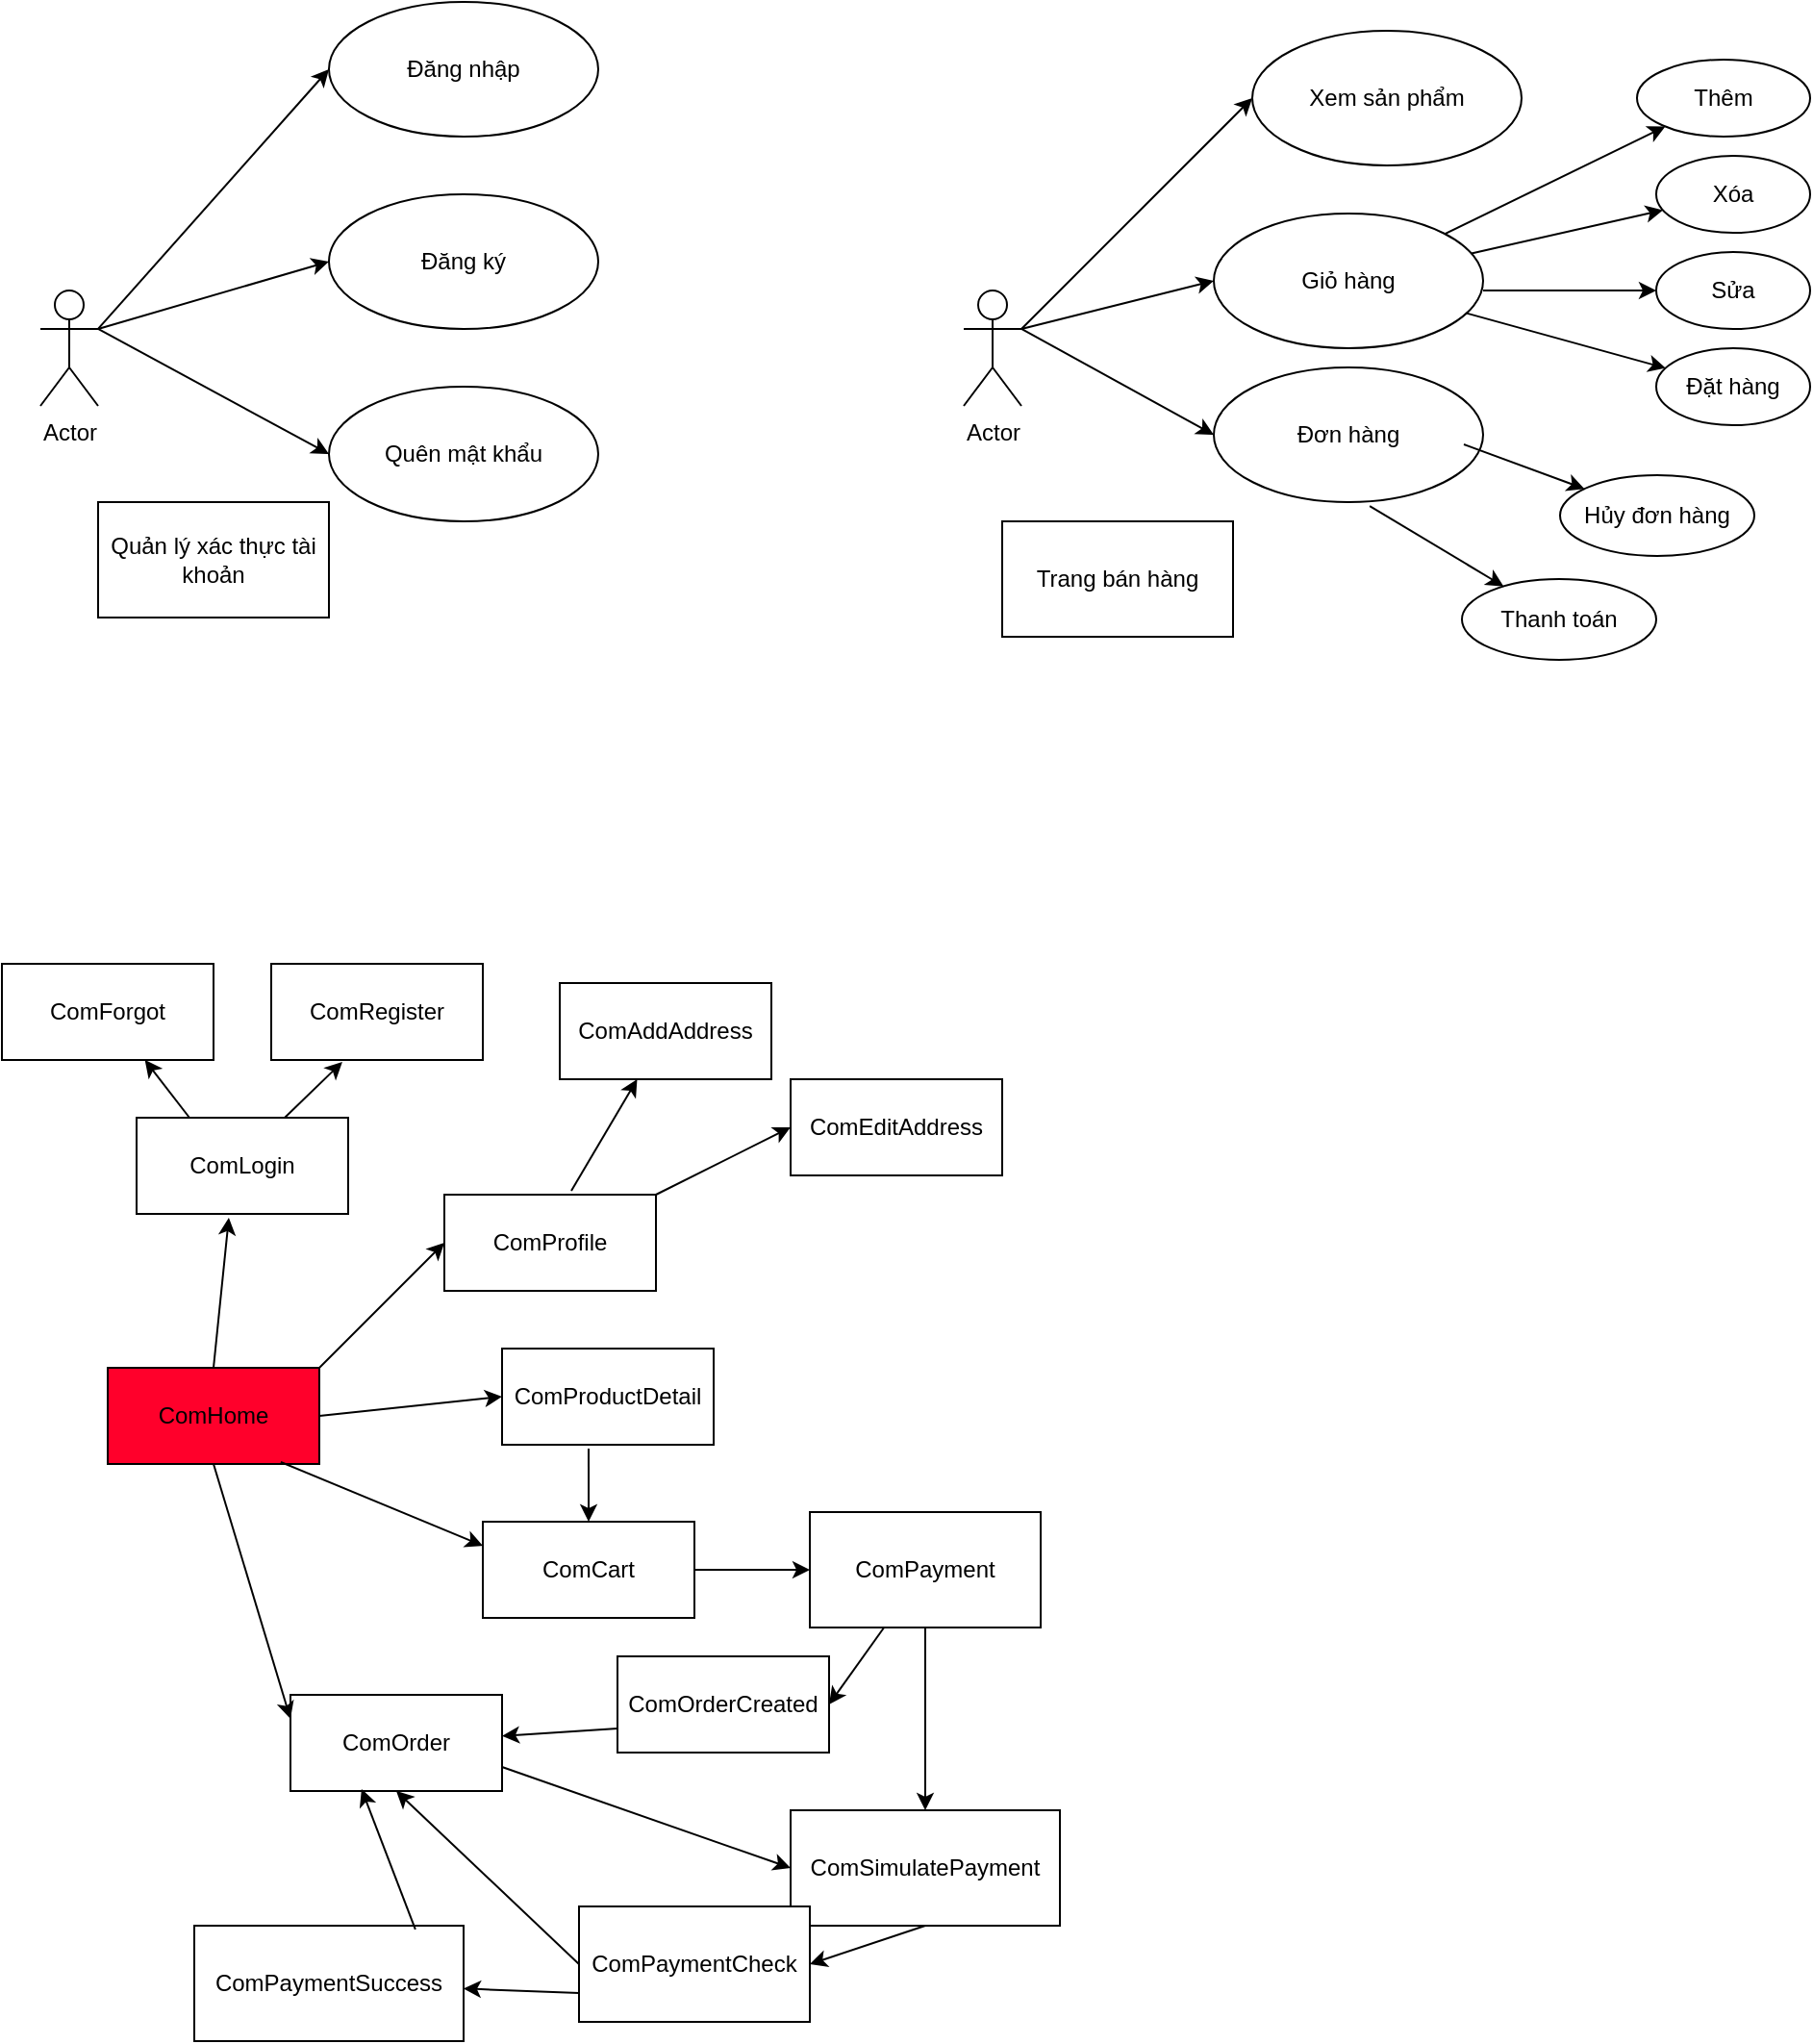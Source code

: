 <mxfile version="21.7.5" type="device">
  <diagram name="Page-1" id="DPJilEHDAmMt7JRsCs2T">
    <mxGraphModel dx="1332" dy="576" grid="1" gridSize="10" guides="1" tooltips="1" connect="1" arrows="1" fold="1" page="1" pageScale="1" pageWidth="850" pageHeight="1100" math="0" shadow="0">
      <root>
        <mxCell id="0" />
        <mxCell id="1" parent="0" />
        <mxCell id="iH9K7TJY_yt6SST-yf82-1" value="Actor" style="shape=umlActor;verticalLabelPosition=bottom;verticalAlign=top;html=1;" parent="1" vertex="1">
          <mxGeometry x="130" y="160" width="30" height="60" as="geometry" />
        </mxCell>
        <mxCell id="iH9K7TJY_yt6SST-yf82-2" value="Đăng nhập" style="ellipse;whiteSpace=wrap;html=1;" parent="1" vertex="1">
          <mxGeometry x="280" y="10" width="140" height="70" as="geometry" />
        </mxCell>
        <mxCell id="iH9K7TJY_yt6SST-yf82-3" value="" style="endArrow=classic;html=1;rounded=0;exitX=1;exitY=0.333;exitDx=0;exitDy=0;exitPerimeter=0;entryX=0;entryY=0.5;entryDx=0;entryDy=0;" parent="1" source="iH9K7TJY_yt6SST-yf82-1" target="iH9K7TJY_yt6SST-yf82-2" edge="1">
          <mxGeometry width="50" height="50" relative="1" as="geometry">
            <mxPoint x="240" y="130" as="sourcePoint" />
            <mxPoint x="290" y="80" as="targetPoint" />
          </mxGeometry>
        </mxCell>
        <mxCell id="iH9K7TJY_yt6SST-yf82-4" value="Đăng ký" style="ellipse;whiteSpace=wrap;html=1;" parent="1" vertex="1">
          <mxGeometry x="280" y="110" width="140" height="70" as="geometry" />
        </mxCell>
        <mxCell id="iH9K7TJY_yt6SST-yf82-5" value="" style="endArrow=classic;html=1;rounded=0;exitX=1;exitY=0.333;exitDx=0;exitDy=0;exitPerimeter=0;entryX=0;entryY=0.5;entryDx=0;entryDy=0;" parent="1" source="iH9K7TJY_yt6SST-yf82-1" target="iH9K7TJY_yt6SST-yf82-4" edge="1">
          <mxGeometry width="50" height="50" relative="1" as="geometry">
            <mxPoint x="180" y="290" as="sourcePoint" />
            <mxPoint x="310" y="190" as="targetPoint" />
          </mxGeometry>
        </mxCell>
        <mxCell id="iH9K7TJY_yt6SST-yf82-6" value="Quên mật khẩu" style="ellipse;whiteSpace=wrap;html=1;" parent="1" vertex="1">
          <mxGeometry x="280" y="210" width="140" height="70" as="geometry" />
        </mxCell>
        <mxCell id="iH9K7TJY_yt6SST-yf82-7" value="" style="endArrow=classic;html=1;rounded=0;exitX=1;exitY=0.333;exitDx=0;exitDy=0;exitPerimeter=0;entryX=0;entryY=0.5;entryDx=0;entryDy=0;" parent="1" source="iH9K7TJY_yt6SST-yf82-1" target="iH9K7TJY_yt6SST-yf82-6" edge="1">
          <mxGeometry width="50" height="50" relative="1" as="geometry">
            <mxPoint x="170" y="270" as="sourcePoint" />
            <mxPoint x="320" y="280" as="targetPoint" />
          </mxGeometry>
        </mxCell>
        <mxCell id="iH9K7TJY_yt6SST-yf82-8" value="Quản lý xác thực tài khoản" style="rounded=0;whiteSpace=wrap;html=1;" parent="1" vertex="1">
          <mxGeometry x="160" y="270" width="120" height="60" as="geometry" />
        </mxCell>
        <mxCell id="iH9K7TJY_yt6SST-yf82-9" value="Actor" style="shape=umlActor;verticalLabelPosition=bottom;verticalAlign=top;html=1;" parent="1" vertex="1">
          <mxGeometry x="610" y="160" width="30" height="60" as="geometry" />
        </mxCell>
        <mxCell id="iH9K7TJY_yt6SST-yf82-10" value="Xem sản phẩm" style="ellipse;whiteSpace=wrap;html=1;" parent="1" vertex="1">
          <mxGeometry x="760" y="25" width="140" height="70" as="geometry" />
        </mxCell>
        <mxCell id="iH9K7TJY_yt6SST-yf82-11" value="" style="endArrow=classic;html=1;rounded=0;exitX=1;exitY=0.333;exitDx=0;exitDy=0;exitPerimeter=0;entryX=0;entryY=0.5;entryDx=0;entryDy=0;" parent="1" source="iH9K7TJY_yt6SST-yf82-9" target="iH9K7TJY_yt6SST-yf82-10" edge="1">
          <mxGeometry width="50" height="50" relative="1" as="geometry">
            <mxPoint x="720" y="130" as="sourcePoint" />
            <mxPoint x="770" y="80" as="targetPoint" />
          </mxGeometry>
        </mxCell>
        <mxCell id="iH9K7TJY_yt6SST-yf82-12" value="Giỏ hàng" style="ellipse;whiteSpace=wrap;html=1;" parent="1" vertex="1">
          <mxGeometry x="740" y="120" width="140" height="70" as="geometry" />
        </mxCell>
        <mxCell id="iH9K7TJY_yt6SST-yf82-13" value="" style="endArrow=classic;html=1;rounded=0;exitX=1;exitY=0.333;exitDx=0;exitDy=0;exitPerimeter=0;entryX=0;entryY=0.5;entryDx=0;entryDy=0;" parent="1" source="iH9K7TJY_yt6SST-yf82-9" target="iH9K7TJY_yt6SST-yf82-12" edge="1">
          <mxGeometry width="50" height="50" relative="1" as="geometry">
            <mxPoint x="660" y="290" as="sourcePoint" />
            <mxPoint x="790" y="190" as="targetPoint" />
          </mxGeometry>
        </mxCell>
        <mxCell id="iH9K7TJY_yt6SST-yf82-14" value="Đơn hàng" style="ellipse;whiteSpace=wrap;html=1;" parent="1" vertex="1">
          <mxGeometry x="740" y="200" width="140" height="70" as="geometry" />
        </mxCell>
        <mxCell id="iH9K7TJY_yt6SST-yf82-15" value="" style="endArrow=classic;html=1;rounded=0;exitX=1;exitY=0.333;exitDx=0;exitDy=0;exitPerimeter=0;entryX=0;entryY=0.5;entryDx=0;entryDy=0;" parent="1" source="iH9K7TJY_yt6SST-yf82-9" target="iH9K7TJY_yt6SST-yf82-14" edge="1">
          <mxGeometry width="50" height="50" relative="1" as="geometry">
            <mxPoint x="650" y="270" as="sourcePoint" />
            <mxPoint x="800" y="280" as="targetPoint" />
          </mxGeometry>
        </mxCell>
        <mxCell id="iH9K7TJY_yt6SST-yf82-16" value="Trang bán hàng" style="rounded=0;whiteSpace=wrap;html=1;" parent="1" vertex="1">
          <mxGeometry x="630" y="280" width="120" height="60" as="geometry" />
        </mxCell>
        <mxCell id="iH9K7TJY_yt6SST-yf82-17" value="" style="endArrow=classic;html=1;rounded=0;" parent="1" source="iH9K7TJY_yt6SST-yf82-12" target="iH9K7TJY_yt6SST-yf82-18" edge="1">
          <mxGeometry width="50" height="50" relative="1" as="geometry">
            <mxPoint x="900" y="120" as="sourcePoint" />
            <mxPoint x="950" y="70" as="targetPoint" />
          </mxGeometry>
        </mxCell>
        <mxCell id="iH9K7TJY_yt6SST-yf82-18" value="Thêm" style="ellipse;whiteSpace=wrap;html=1;" parent="1" vertex="1">
          <mxGeometry x="960" y="40" width="90" height="40" as="geometry" />
        </mxCell>
        <mxCell id="iH9K7TJY_yt6SST-yf82-19" value="" style="endArrow=classic;html=1;rounded=0;" parent="1" source="iH9K7TJY_yt6SST-yf82-12" target="iH9K7TJY_yt6SST-yf82-20" edge="1">
          <mxGeometry width="50" height="50" relative="1" as="geometry">
            <mxPoint x="920" y="210" as="sourcePoint" />
            <mxPoint x="1005" y="146" as="targetPoint" />
          </mxGeometry>
        </mxCell>
        <mxCell id="iH9K7TJY_yt6SST-yf82-20" value="Xóa" style="ellipse;whiteSpace=wrap;html=1;" parent="1" vertex="1">
          <mxGeometry x="970" y="90" width="80" height="40" as="geometry" />
        </mxCell>
        <mxCell id="iH9K7TJY_yt6SST-yf82-21" value="" style="endArrow=classic;html=1;rounded=0;" parent="1" target="iH9K7TJY_yt6SST-yf82-22" edge="1">
          <mxGeometry width="50" height="50" relative="1" as="geometry">
            <mxPoint x="880" y="160" as="sourcePoint" />
            <mxPoint x="1001" y="175.5" as="targetPoint" />
          </mxGeometry>
        </mxCell>
        <mxCell id="iH9K7TJY_yt6SST-yf82-22" value="Sửa" style="ellipse;whiteSpace=wrap;html=1;" parent="1" vertex="1">
          <mxGeometry x="970" y="140" width="80" height="40" as="geometry" />
        </mxCell>
        <mxCell id="iH9K7TJY_yt6SST-yf82-23" value="" style="endArrow=classic;html=1;rounded=0;" parent="1" source="iH9K7TJY_yt6SST-yf82-12" target="iH9K7TJY_yt6SST-yf82-24" edge="1">
          <mxGeometry width="50" height="50" relative="1" as="geometry">
            <mxPoint x="880" y="210" as="sourcePoint" />
            <mxPoint x="1001" y="225.5" as="targetPoint" />
          </mxGeometry>
        </mxCell>
        <mxCell id="iH9K7TJY_yt6SST-yf82-24" value="Đặt hàng" style="ellipse;whiteSpace=wrap;html=1;" parent="1" vertex="1">
          <mxGeometry x="970" y="190" width="80" height="40" as="geometry" />
        </mxCell>
        <mxCell id="iH9K7TJY_yt6SST-yf82-25" value="" style="endArrow=classic;html=1;rounded=0;" parent="1" target="iH9K7TJY_yt6SST-yf82-26" edge="1">
          <mxGeometry width="50" height="50" relative="1" as="geometry">
            <mxPoint x="870" y="240" as="sourcePoint" />
            <mxPoint x="980" y="283.5" as="targetPoint" />
          </mxGeometry>
        </mxCell>
        <mxCell id="iH9K7TJY_yt6SST-yf82-26" value="Hủy đơn hàng" style="ellipse;whiteSpace=wrap;html=1;" parent="1" vertex="1">
          <mxGeometry x="920" y="256" width="101" height="42" as="geometry" />
        </mxCell>
        <mxCell id="iH9K7TJY_yt6SST-yf82-27" value="" style="endArrow=classic;html=1;rounded=0;exitX=0.579;exitY=1.029;exitDx=0;exitDy=0;exitPerimeter=0;" parent="1" source="iH9K7TJY_yt6SST-yf82-14" target="iH9K7TJY_yt6SST-yf82-28" edge="1">
          <mxGeometry width="50" height="50" relative="1" as="geometry">
            <mxPoint x="790" y="280" as="sourcePoint" />
            <mxPoint x="907.94" y="333.5" as="targetPoint" />
          </mxGeometry>
        </mxCell>
        <mxCell id="iH9K7TJY_yt6SST-yf82-28" value="Thanh toán" style="ellipse;whiteSpace=wrap;html=1;" parent="1" vertex="1">
          <mxGeometry x="869" y="310" width="101" height="42" as="geometry" />
        </mxCell>
        <mxCell id="iH9K7TJY_yt6SST-yf82-29" value="ComHome" style="html=1;whiteSpace=wrap;fillColor=#FF002B;" parent="1" vertex="1">
          <mxGeometry x="165" y="720" width="110" height="50" as="geometry" />
        </mxCell>
        <mxCell id="iH9K7TJY_yt6SST-yf82-30" value="ComLogin" style="html=1;whiteSpace=wrap;" parent="1" vertex="1">
          <mxGeometry x="180" y="590" width="110" height="50" as="geometry" />
        </mxCell>
        <mxCell id="iH9K7TJY_yt6SST-yf82-31" value="ComRegister" style="html=1;whiteSpace=wrap;" parent="1" vertex="1">
          <mxGeometry x="250" y="510" width="110" height="50" as="geometry" />
        </mxCell>
        <mxCell id="iH9K7TJY_yt6SST-yf82-32" value="ComForgot" style="html=1;whiteSpace=wrap;" parent="1" vertex="1">
          <mxGeometry x="110" y="510" width="110" height="50" as="geometry" />
        </mxCell>
        <mxCell id="iH9K7TJY_yt6SST-yf82-33" value="" style="endArrow=classic;html=1;rounded=0;exitX=0.5;exitY=0;exitDx=0;exitDy=0;entryX=0.436;entryY=1.04;entryDx=0;entryDy=0;entryPerimeter=0;" parent="1" source="iH9K7TJY_yt6SST-yf82-29" target="iH9K7TJY_yt6SST-yf82-30" edge="1">
          <mxGeometry width="50" height="50" relative="1" as="geometry">
            <mxPoint x="250" y="710" as="sourcePoint" />
            <mxPoint x="300" y="660" as="targetPoint" />
          </mxGeometry>
        </mxCell>
        <mxCell id="iH9K7TJY_yt6SST-yf82-34" value="" style="endArrow=classic;html=1;rounded=0;exitX=0.7;exitY=0;exitDx=0;exitDy=0;exitPerimeter=0;entryX=0.336;entryY=1.02;entryDx=0;entryDy=0;entryPerimeter=0;" parent="1" source="iH9K7TJY_yt6SST-yf82-30" target="iH9K7TJY_yt6SST-yf82-31" edge="1">
          <mxGeometry width="50" height="50" relative="1" as="geometry">
            <mxPoint x="370" y="572" as="sourcePoint" />
            <mxPoint x="420" y="500" as="targetPoint" />
          </mxGeometry>
        </mxCell>
        <mxCell id="iH9K7TJY_yt6SST-yf82-35" value="" style="endArrow=classic;html=1;rounded=0;exitX=0.25;exitY=0;exitDx=0;exitDy=0;" parent="1" source="iH9K7TJY_yt6SST-yf82-30" target="iH9K7TJY_yt6SST-yf82-32" edge="1">
          <mxGeometry width="50" height="50" relative="1" as="geometry">
            <mxPoint x="382" y="600" as="sourcePoint" />
            <mxPoint x="437" y="541" as="targetPoint" />
          </mxGeometry>
        </mxCell>
        <mxCell id="iH9K7TJY_yt6SST-yf82-36" value="ComCart" style="html=1;whiteSpace=wrap;" parent="1" vertex="1">
          <mxGeometry x="360" y="800" width="110" height="50" as="geometry" />
        </mxCell>
        <mxCell id="iH9K7TJY_yt6SST-yf82-37" value="" style="endArrow=classic;html=1;rounded=0;exitX=0.818;exitY=0.98;exitDx=0;exitDy=0;exitPerimeter=0;entryX=0;entryY=0.25;entryDx=0;entryDy=0;" parent="1" source="iH9K7TJY_yt6SST-yf82-29" target="iH9K7TJY_yt6SST-yf82-36" edge="1">
          <mxGeometry width="50" height="50" relative="1" as="geometry">
            <mxPoint x="270" y="890" as="sourcePoint" />
            <mxPoint x="325" y="850" as="targetPoint" />
          </mxGeometry>
        </mxCell>
        <mxCell id="iH9K7TJY_yt6SST-yf82-38" value="" style="endArrow=classic;html=1;rounded=0;exitX=1;exitY=0.5;exitDx=0;exitDy=0;entryX=0;entryY=0.5;entryDx=0;entryDy=0;" parent="1" source="iH9K7TJY_yt6SST-yf82-29" target="iH9K7TJY_yt6SST-yf82-39" edge="1">
          <mxGeometry width="50" height="50" relative="1" as="geometry">
            <mxPoint x="295" y="739.5" as="sourcePoint" />
            <mxPoint x="370" y="730" as="targetPoint" />
          </mxGeometry>
        </mxCell>
        <mxCell id="iH9K7TJY_yt6SST-yf82-39" value="ComProductDetail" style="html=1;whiteSpace=wrap;" parent="1" vertex="1">
          <mxGeometry x="370" y="710" width="110" height="50" as="geometry" />
        </mxCell>
        <mxCell id="iH9K7TJY_yt6SST-yf82-40" value="ComOrder" style="html=1;whiteSpace=wrap;" parent="1" vertex="1">
          <mxGeometry x="260" y="890" width="110" height="50" as="geometry" />
        </mxCell>
        <mxCell id="iH9K7TJY_yt6SST-yf82-41" value="" style="endArrow=classic;html=1;rounded=0;exitX=0.5;exitY=1;exitDx=0;exitDy=0;entryX=0;entryY=0.25;entryDx=0;entryDy=0;" parent="1" source="iH9K7TJY_yt6SST-yf82-29" target="iH9K7TJY_yt6SST-yf82-40" edge="1">
          <mxGeometry width="50" height="50" relative="1" as="geometry">
            <mxPoint x="245" y="830" as="sourcePoint" />
            <mxPoint x="310" y="931" as="targetPoint" />
          </mxGeometry>
        </mxCell>
        <mxCell id="iH9K7TJY_yt6SST-yf82-42" value="" style="endArrow=classic;html=1;rounded=0;exitX=1;exitY=0;exitDx=0;exitDy=0;entryX=0;entryY=0.5;entryDx=0;entryDy=0;" parent="1" source="iH9K7TJY_yt6SST-yf82-29" target="iH9K7TJY_yt6SST-yf82-43" edge="1">
          <mxGeometry width="50" height="50" relative="1" as="geometry">
            <mxPoint x="240" y="680" as="sourcePoint" />
            <mxPoint x="330" y="640" as="targetPoint" />
          </mxGeometry>
        </mxCell>
        <mxCell id="iH9K7TJY_yt6SST-yf82-43" value="ComProfile" style="html=1;whiteSpace=wrap;" parent="1" vertex="1">
          <mxGeometry x="340" y="630" width="110" height="50" as="geometry" />
        </mxCell>
        <mxCell id="iH9K7TJY_yt6SST-yf82-44" value="" style="endArrow=classic;html=1;rounded=0;exitX=0.6;exitY=-0.04;exitDx=0;exitDy=0;exitPerimeter=0;" parent="1" source="iH9K7TJY_yt6SST-yf82-43" target="iH9K7TJY_yt6SST-yf82-45" edge="1">
          <mxGeometry width="50" height="50" relative="1" as="geometry">
            <mxPoint x="410" y="620" as="sourcePoint" />
            <mxPoint x="460" y="570" as="targetPoint" />
          </mxGeometry>
        </mxCell>
        <mxCell id="iH9K7TJY_yt6SST-yf82-45" value="ComAddAddress" style="html=1;whiteSpace=wrap;" parent="1" vertex="1">
          <mxGeometry x="400" y="520" width="110" height="50" as="geometry" />
        </mxCell>
        <mxCell id="iH9K7TJY_yt6SST-yf82-46" value="ComEditAddress" style="html=1;whiteSpace=wrap;" parent="1" vertex="1">
          <mxGeometry x="520" y="570" width="110" height="50" as="geometry" />
        </mxCell>
        <mxCell id="iH9K7TJY_yt6SST-yf82-47" value="" style="endArrow=classic;html=1;rounded=0;exitX=1;exitY=0;exitDx=0;exitDy=0;entryX=0;entryY=0.5;entryDx=0;entryDy=0;" parent="1" source="iH9K7TJY_yt6SST-yf82-43" target="iH9K7TJY_yt6SST-yf82-46" edge="1">
          <mxGeometry width="50" height="50" relative="1" as="geometry">
            <mxPoint x="416" y="638" as="sourcePoint" />
            <mxPoint x="506" y="580" as="targetPoint" />
          </mxGeometry>
        </mxCell>
        <mxCell id="iH9K7TJY_yt6SST-yf82-48" value="" style="endArrow=classic;html=1;rounded=0;exitX=0.409;exitY=1.04;exitDx=0;exitDy=0;exitPerimeter=0;entryX=0.5;entryY=0;entryDx=0;entryDy=0;" parent="1" source="iH9K7TJY_yt6SST-yf82-39" target="iH9K7TJY_yt6SST-yf82-36" edge="1">
          <mxGeometry width="50" height="50" relative="1" as="geometry">
            <mxPoint x="550" y="730" as="sourcePoint" />
            <mxPoint x="600" y="680" as="targetPoint" />
          </mxGeometry>
        </mxCell>
        <mxCell id="iH9K7TJY_yt6SST-yf82-49" value="ComPayment" style="rounded=0;whiteSpace=wrap;html=1;" parent="1" vertex="1">
          <mxGeometry x="530" y="795" width="120" height="60" as="geometry" />
        </mxCell>
        <mxCell id="iH9K7TJY_yt6SST-yf82-50" value="" style="endArrow=classic;html=1;rounded=0;exitX=1;exitY=0.5;exitDx=0;exitDy=0;entryX=0;entryY=0.5;entryDx=0;entryDy=0;" parent="1" source="iH9K7TJY_yt6SST-yf82-36" target="iH9K7TJY_yt6SST-yf82-49" edge="1">
          <mxGeometry width="50" height="50" relative="1" as="geometry">
            <mxPoint x="500" y="800" as="sourcePoint" />
            <mxPoint x="550" y="750" as="targetPoint" />
          </mxGeometry>
        </mxCell>
        <mxCell id="iH9K7TJY_yt6SST-yf82-51" value="ComSimulatePayment" style="rounded=0;whiteSpace=wrap;html=1;" parent="1" vertex="1">
          <mxGeometry x="520" y="950" width="140" height="60" as="geometry" />
        </mxCell>
        <mxCell id="iH9K7TJY_yt6SST-yf82-52" value="" style="endArrow=classic;html=1;rounded=0;entryX=0.5;entryY=0;entryDx=0;entryDy=0;" parent="1" source="iH9K7TJY_yt6SST-yf82-49" target="iH9K7TJY_yt6SST-yf82-51" edge="1">
          <mxGeometry width="50" height="50" relative="1" as="geometry">
            <mxPoint x="500" y="825" as="sourcePoint" />
            <mxPoint x="570" y="820" as="targetPoint" />
          </mxGeometry>
        </mxCell>
        <mxCell id="iH9K7TJY_yt6SST-yf82-53" value="" style="endArrow=classic;html=1;rounded=0;entryX=0;entryY=0.5;entryDx=0;entryDy=0;exitX=1;exitY=0.75;exitDx=0;exitDy=0;" parent="1" source="iH9K7TJY_yt6SST-yf82-40" target="iH9K7TJY_yt6SST-yf82-51" edge="1">
          <mxGeometry width="50" height="50" relative="1" as="geometry">
            <mxPoint x="625" y="850" as="sourcePoint" />
            <mxPoint x="610" y="930" as="targetPoint" />
          </mxGeometry>
        </mxCell>
        <mxCell id="iH9K7TJY_yt6SST-yf82-54" value="ComPaymentCheck" style="rounded=0;whiteSpace=wrap;html=1;" parent="1" vertex="1">
          <mxGeometry x="410" y="1000" width="120" height="60" as="geometry" />
        </mxCell>
        <mxCell id="iH9K7TJY_yt6SST-yf82-55" value="" style="endArrow=classic;html=1;rounded=0;exitX=0.5;exitY=1;exitDx=0;exitDy=0;entryX=1;entryY=0.5;entryDx=0;entryDy=0;" parent="1" source="iH9K7TJY_yt6SST-yf82-51" target="iH9K7TJY_yt6SST-yf82-54" edge="1">
          <mxGeometry width="50" height="50" relative="1" as="geometry">
            <mxPoint x="600" y="1060" as="sourcePoint" />
            <mxPoint x="650" y="1010" as="targetPoint" />
          </mxGeometry>
        </mxCell>
        <mxCell id="iH9K7TJY_yt6SST-yf82-56" value="" style="endArrow=classic;html=1;rounded=0;exitX=0;exitY=0.5;exitDx=0;exitDy=0;entryX=0.5;entryY=1;entryDx=0;entryDy=0;" parent="1" source="iH9K7TJY_yt6SST-yf82-54" target="iH9K7TJY_yt6SST-yf82-40" edge="1">
          <mxGeometry width="50" height="50" relative="1" as="geometry">
            <mxPoint x="600" y="960" as="sourcePoint" />
            <mxPoint x="520" y="1010" as="targetPoint" />
          </mxGeometry>
        </mxCell>
        <mxCell id="o1O9boc3bJs6hqUpVm_N-1" value="ComPaymentSuccess" style="rounded=0;whiteSpace=wrap;html=1;" vertex="1" parent="1">
          <mxGeometry x="210" y="1010" width="140" height="60" as="geometry" />
        </mxCell>
        <mxCell id="o1O9boc3bJs6hqUpVm_N-2" value="" style="endArrow=classic;html=1;rounded=0;exitX=0;exitY=0.75;exitDx=0;exitDy=0;" edge="1" parent="1" source="iH9K7TJY_yt6SST-yf82-54" target="o1O9boc3bJs6hqUpVm_N-1">
          <mxGeometry width="50" height="50" relative="1" as="geometry">
            <mxPoint x="390" y="1010" as="sourcePoint" />
            <mxPoint x="349" y="929" as="targetPoint" />
          </mxGeometry>
        </mxCell>
        <mxCell id="o1O9boc3bJs6hqUpVm_N-3" value="" style="endArrow=classic;html=1;rounded=0;entryX=0.336;entryY=0.98;entryDx=0;entryDy=0;exitX=0.821;exitY=0.033;exitDx=0;exitDy=0;exitPerimeter=0;entryPerimeter=0;" edge="1" parent="1" source="o1O9boc3bJs6hqUpVm_N-1" target="iH9K7TJY_yt6SST-yf82-40">
          <mxGeometry width="50" height="50" relative="1" as="geometry">
            <mxPoint x="400" y="1020" as="sourcePoint" />
            <mxPoint x="340" y="1020" as="targetPoint" />
          </mxGeometry>
        </mxCell>
        <mxCell id="o1O9boc3bJs6hqUpVm_N-4" value="ComOrderCreated" style="html=1;whiteSpace=wrap;" vertex="1" parent="1">
          <mxGeometry x="430" y="870" width="110" height="50" as="geometry" />
        </mxCell>
        <mxCell id="o1O9boc3bJs6hqUpVm_N-5" value="" style="endArrow=classic;html=1;rounded=0;entryX=1;entryY=0.5;entryDx=0;entryDy=0;" edge="1" parent="1" source="iH9K7TJY_yt6SST-yf82-49" target="o1O9boc3bJs6hqUpVm_N-4">
          <mxGeometry width="50" height="50" relative="1" as="geometry">
            <mxPoint x="600" y="865" as="sourcePoint" />
            <mxPoint x="600" y="960" as="targetPoint" />
          </mxGeometry>
        </mxCell>
        <mxCell id="o1O9boc3bJs6hqUpVm_N-6" value="" style="endArrow=classic;html=1;rounded=0;exitX=0;exitY=0.75;exitDx=0;exitDy=0;" edge="1" parent="1" source="o1O9boc3bJs6hqUpVm_N-4" target="iH9K7TJY_yt6SST-yf82-40">
          <mxGeometry width="50" height="50" relative="1" as="geometry">
            <mxPoint x="574" y="865" as="sourcePoint" />
            <mxPoint x="530" y="915" as="targetPoint" />
          </mxGeometry>
        </mxCell>
      </root>
    </mxGraphModel>
  </diagram>
</mxfile>
